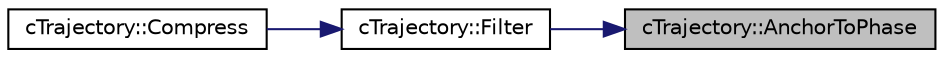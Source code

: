 digraph "cTrajectory::AnchorToPhase"
{
 // LATEX_PDF_SIZE
  edge [fontname="Helvetica",fontsize="10",labelfontname="Helvetica",labelfontsize="10"];
  node [fontname="Helvetica",fontsize="10",shape=record];
  rankdir="RL";
  Node1 [label="cTrajectory::AnchorToPhase",height=0.2,width=0.4,color="black", fillcolor="grey75", style="filled", fontcolor="black",tooltip=" "];
  Node1 -> Node2 [dir="back",color="midnightblue",fontsize="10",style="solid",fontname="Helvetica"];
  Node2 [label="cTrajectory::Filter",height=0.2,width=0.4,color="black", fillcolor="white", style="filled",URL="$classc_trajectory.html#a290c3abf914b5e3f74d3101e36f8e658",tooltip=" "];
  Node2 -> Node3 [dir="back",color="midnightblue",fontsize="10",style="solid",fontname="Helvetica"];
  Node3 [label="cTrajectory::Compress",height=0.2,width=0.4,color="black", fillcolor="white", style="filled",URL="$classc_trajectory.html#ac933a343a8172bb0f7714231a4741967",tooltip=" "];
}
